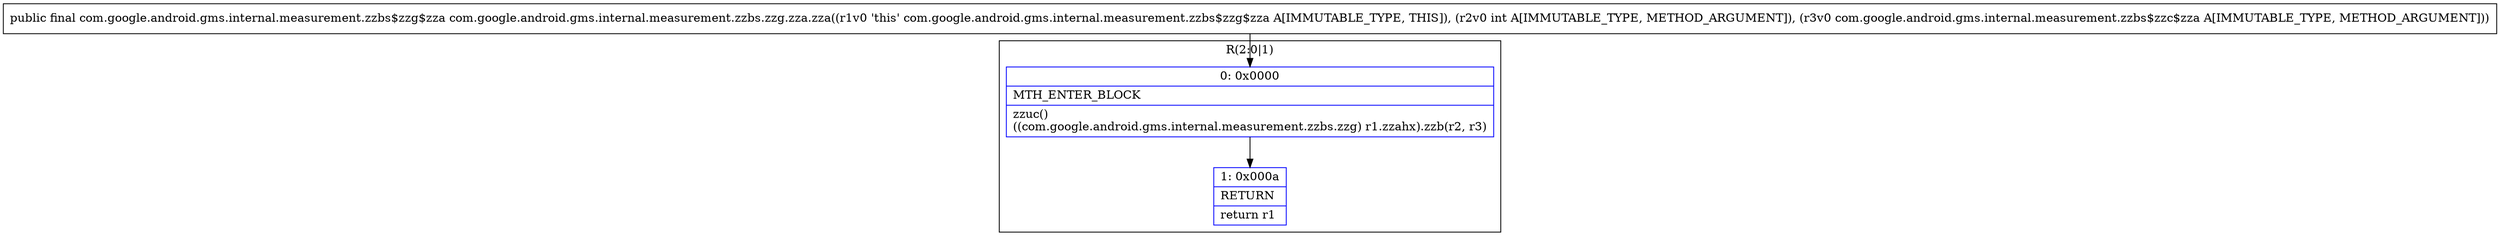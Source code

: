 digraph "CFG forcom.google.android.gms.internal.measurement.zzbs.zzg.zza.zza(ILcom\/google\/android\/gms\/internal\/measurement\/zzbs$zzc$zza;)Lcom\/google\/android\/gms\/internal\/measurement\/zzbs$zzg$zza;" {
subgraph cluster_Region_719300309 {
label = "R(2:0|1)";
node [shape=record,color=blue];
Node_0 [shape=record,label="{0\:\ 0x0000|MTH_ENTER_BLOCK\l|zzuc()\l((com.google.android.gms.internal.measurement.zzbs.zzg) r1.zzahx).zzb(r2, r3)\l}"];
Node_1 [shape=record,label="{1\:\ 0x000a|RETURN\l|return r1\l}"];
}
MethodNode[shape=record,label="{public final com.google.android.gms.internal.measurement.zzbs$zzg$zza com.google.android.gms.internal.measurement.zzbs.zzg.zza.zza((r1v0 'this' com.google.android.gms.internal.measurement.zzbs$zzg$zza A[IMMUTABLE_TYPE, THIS]), (r2v0 int A[IMMUTABLE_TYPE, METHOD_ARGUMENT]), (r3v0 com.google.android.gms.internal.measurement.zzbs$zzc$zza A[IMMUTABLE_TYPE, METHOD_ARGUMENT])) }"];
MethodNode -> Node_0;
Node_0 -> Node_1;
}

